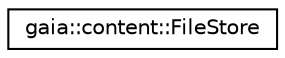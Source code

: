 digraph G
{
  edge [fontname="Helvetica",fontsize="10",labelfontname="Helvetica",labelfontsize="10"];
  node [fontname="Helvetica",fontsize="10",shape=record];
  rankdir=LR;
  Node1 [label="gaia::content::FileStore",height=0.2,width=0.4,color="black", fillcolor="white", style="filled",URL="$d1/d8a/classgaia_1_1content_1_1_file_store.html",tooltip="File content provider."];
}
